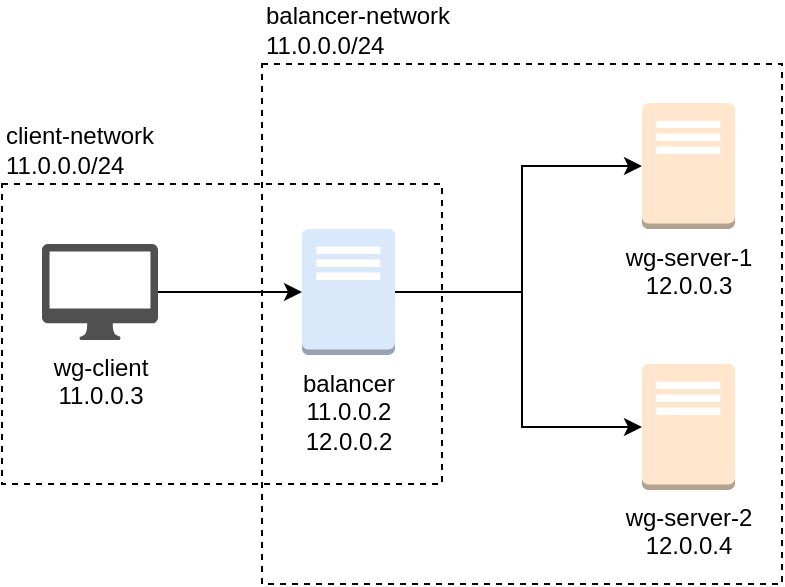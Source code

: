 <mxfile version="13.0.3" type="device" pages="3"><diagram id="ruymu6bcsmHEa1yuhjFZ" name="architecture"><mxGraphModel dx="813" dy="466" grid="1" gridSize="10" guides="1" tooltips="1" connect="1" arrows="1" fold="1" page="1" pageScale="1" pageWidth="827" pageHeight="1169" math="0" shadow="0"><root><mxCell id="0"/><mxCell id="1" parent="0"/><mxCell id="JOr59W8feROzlQE5hbAs-9" value="balancer-network&lt;br&gt;11.0.0.0/24" style="rounded=0;whiteSpace=wrap;html=1;fillColor=none;dashed=1;verticalAlign=bottom;labelPosition=center;verticalLabelPosition=top;align=left;" vertex="1" parent="1"><mxGeometry x="270" y="140" width="260" height="260" as="geometry"/></mxCell><mxCell id="JOr59W8feROzlQE5hbAs-8" value="client-network&lt;br&gt;11.0.0.0/24" style="rounded=0;whiteSpace=wrap;html=1;fillColor=none;dashed=1;verticalAlign=bottom;labelPosition=center;verticalLabelPosition=top;align=left;" vertex="1" parent="1"><mxGeometry x="140" y="200" width="220" height="150" as="geometry"/></mxCell><mxCell id="JOr59W8feROzlQE5hbAs-5" style="edgeStyle=orthogonalEdgeStyle;rounded=0;orthogonalLoop=1;jettySize=auto;html=1;entryX=0;entryY=0.5;entryDx=0;entryDy=0;entryPerimeter=0;" edge="1" parent="1" source="JOr59W8feROzlQE5hbAs-1" target="JOr59W8feROzlQE5hbAs-2"><mxGeometry relative="1" as="geometry"/></mxCell><mxCell id="JOr59W8feROzlQE5hbAs-1" value="wg-client&lt;br&gt;11.0.0.3" style="pointerEvents=1;shadow=0;dashed=0;html=1;strokeColor=none;fillColor=#505050;labelPosition=center;verticalLabelPosition=bottom;verticalAlign=top;outlineConnect=0;align=center;shape=mxgraph.office.devices.mac_client;" vertex="1" parent="1"><mxGeometry x="160" y="230" width="58" height="48" as="geometry"/></mxCell><mxCell id="JOr59W8feROzlQE5hbAs-6" style="edgeStyle=orthogonalEdgeStyle;rounded=0;orthogonalLoop=1;jettySize=auto;html=1;exitX=1;exitY=0.5;exitDx=0;exitDy=0;exitPerimeter=0;entryX=0;entryY=0.5;entryDx=0;entryDy=0;entryPerimeter=0;" edge="1" parent="1" source="JOr59W8feROzlQE5hbAs-2" target="JOr59W8feROzlQE5hbAs-3"><mxGeometry relative="1" as="geometry"><Array as="points"><mxPoint x="400" y="254"/><mxPoint x="400" y="191"/></Array></mxGeometry></mxCell><mxCell id="JOr59W8feROzlQE5hbAs-7" style="edgeStyle=orthogonalEdgeStyle;rounded=0;orthogonalLoop=1;jettySize=auto;html=1;exitX=1;exitY=0.5;exitDx=0;exitDy=0;exitPerimeter=0;entryX=0;entryY=0.5;entryDx=0;entryDy=0;entryPerimeter=0;" edge="1" parent="1" source="JOr59W8feROzlQE5hbAs-2" target="JOr59W8feROzlQE5hbAs-4"><mxGeometry relative="1" as="geometry"><Array as="points"><mxPoint x="400" y="254"/><mxPoint x="400" y="322"/></Array></mxGeometry></mxCell><mxCell id="JOr59W8feROzlQE5hbAs-2" value="balancer&lt;br&gt;11.0.0.2&lt;br&gt;12.0.0.2" style="outlineConnect=0;dashed=0;verticalLabelPosition=bottom;verticalAlign=top;align=center;html=1;shape=mxgraph.aws3.traditional_server;fillColor=#dae8fc;strokeColor=#6c8ebf;" vertex="1" parent="1"><mxGeometry x="290" y="222.5" width="46.5" height="63" as="geometry"/></mxCell><mxCell id="JOr59W8feROzlQE5hbAs-3" value="wg-server-1&lt;br&gt;12.0.0.3" style="outlineConnect=0;dashed=0;verticalLabelPosition=bottom;verticalAlign=top;align=center;html=1;shape=mxgraph.aws3.traditional_server;fillColor=#ffe6cc;strokeColor=#d79b00;" vertex="1" parent="1"><mxGeometry x="460" y="159.5" width="46.5" height="63" as="geometry"/></mxCell><mxCell id="JOr59W8feROzlQE5hbAs-4" value="wg-server-2&lt;br&gt;12.0.0.4" style="outlineConnect=0;dashed=0;verticalLabelPosition=bottom;verticalAlign=top;align=center;html=1;shape=mxgraph.aws3.traditional_server;fillColor=#ffe6cc;strokeColor=#d79b00;" vertex="1" parent="1"><mxGeometry x="460" y="290" width="46.5" height="63" as="geometry"/></mxCell></root></mxGraphModel></diagram><diagram id="Pg0mZ9ldBUCbwruaumvS" name="default-case"><mxGraphModel dx="813" dy="466" grid="1" gridSize="10" guides="1" tooltips="1" connect="1" arrows="1" fold="1" page="1" pageScale="1" pageWidth="827" pageHeight="1169" math="0" shadow="0"><root><mxCell id="CoGVGQB3QeDDm5yOkrcQ-0"/><mxCell id="CoGVGQB3QeDDm5yOkrcQ-1" parent="CoGVGQB3QeDDm5yOkrcQ-0"/><mxCell id="CoGVGQB3QeDDm5yOkrcQ-2" value="balancer-network&lt;br&gt;11.0.0.0/24" style="rounded=0;whiteSpace=wrap;html=1;fillColor=none;dashed=1;verticalAlign=bottom;labelPosition=center;verticalLabelPosition=top;align=left;" vertex="1" parent="CoGVGQB3QeDDm5yOkrcQ-1"><mxGeometry x="270" y="140" width="260" height="260" as="geometry"/></mxCell><mxCell id="CoGVGQB3QeDDm5yOkrcQ-3" value="client-network&lt;br&gt;11.0.0.0/24" style="rounded=0;whiteSpace=wrap;html=1;fillColor=none;dashed=1;verticalAlign=bottom;labelPosition=center;verticalLabelPosition=top;align=left;" vertex="1" parent="CoGVGQB3QeDDm5yOkrcQ-1"><mxGeometry x="140" y="200" width="220" height="150" as="geometry"/></mxCell><mxCell id="CoGVGQB3QeDDm5yOkrcQ-4" style="edgeStyle=orthogonalEdgeStyle;rounded=0;orthogonalLoop=1;jettySize=auto;html=1;entryX=0;entryY=0.5;entryDx=0;entryDy=0;entryPerimeter=0;" edge="1" parent="CoGVGQB3QeDDm5yOkrcQ-1" source="CoGVGQB3QeDDm5yOkrcQ-5" target="CoGVGQB3QeDDm5yOkrcQ-8"><mxGeometry relative="1" as="geometry"/></mxCell><mxCell id="CoGVGQB3QeDDm5yOkrcQ-5" value="wg-client&lt;br&gt;11.0.0.3" style="pointerEvents=1;shadow=0;dashed=0;html=1;strokeColor=none;fillColor=#505050;labelPosition=center;verticalLabelPosition=bottom;verticalAlign=top;outlineConnect=0;align=center;shape=mxgraph.office.devices.mac_client;" vertex="1" parent="CoGVGQB3QeDDm5yOkrcQ-1"><mxGeometry x="160" y="230" width="58" height="48" as="geometry"/></mxCell><mxCell id="CoGVGQB3QeDDm5yOkrcQ-6" style="edgeStyle=orthogonalEdgeStyle;rounded=0;orthogonalLoop=1;jettySize=auto;html=1;exitX=1;exitY=0.5;exitDx=0;exitDy=0;exitPerimeter=0;entryX=0;entryY=0.5;entryDx=0;entryDy=0;entryPerimeter=0;" edge="1" parent="CoGVGQB3QeDDm5yOkrcQ-1" source="CoGVGQB3QeDDm5yOkrcQ-8" target="CoGVGQB3QeDDm5yOkrcQ-9"><mxGeometry relative="1" as="geometry"><Array as="points"><mxPoint x="400" y="254"/><mxPoint x="400" y="191"/></Array></mxGeometry></mxCell><mxCell id="CoGVGQB3QeDDm5yOkrcQ-7" style="edgeStyle=orthogonalEdgeStyle;rounded=0;orthogonalLoop=1;jettySize=auto;html=1;exitX=1;exitY=0.5;exitDx=0;exitDy=0;exitPerimeter=0;entryX=0;entryY=0.5;entryDx=0;entryDy=0;entryPerimeter=0;" edge="1" parent="CoGVGQB3QeDDm5yOkrcQ-1" source="CoGVGQB3QeDDm5yOkrcQ-8" target="CoGVGQB3QeDDm5yOkrcQ-10"><mxGeometry relative="1" as="geometry"><Array as="points"><mxPoint x="400" y="254"/><mxPoint x="400" y="322"/></Array></mxGeometry></mxCell><mxCell id="CoGVGQB3QeDDm5yOkrcQ-8" value="balancer&lt;br&gt;11.0.0.2&lt;br&gt;12.0.0.2" style="outlineConnect=0;dashed=0;verticalLabelPosition=bottom;verticalAlign=top;align=center;html=1;shape=mxgraph.aws3.traditional_server;fillColor=#dae8fc;strokeColor=#6c8ebf;" vertex="1" parent="CoGVGQB3QeDDm5yOkrcQ-1"><mxGeometry x="290" y="222.5" width="46.5" height="63" as="geometry"/></mxCell><mxCell id="CoGVGQB3QeDDm5yOkrcQ-9" value="wg-server-1&lt;br&gt;12.0.0.3" style="outlineConnect=0;dashed=0;verticalLabelPosition=bottom;verticalAlign=top;align=center;html=1;shape=mxgraph.aws3.traditional_server;fillColor=#ffe6cc;strokeColor=#d79b00;" vertex="1" parent="CoGVGQB3QeDDm5yOkrcQ-1"><mxGeometry x="460" y="159.5" width="46.5" height="63" as="geometry"/></mxCell><mxCell id="CoGVGQB3QeDDm5yOkrcQ-10" value="wg-server-2&lt;br&gt;12.0.0.4" style="outlineConnect=0;dashed=0;verticalLabelPosition=bottom;verticalAlign=top;align=center;html=1;shape=mxgraph.aws3.traditional_server;fillColor=#ffe6cc;strokeColor=#d79b00;" vertex="1" parent="CoGVGQB3QeDDm5yOkrcQ-1"><mxGeometry x="460" y="290" width="46.5" height="63" as="geometry"/></mxCell><mxCell id="CoGVGQB3QeDDm5yOkrcQ-11" value="" style="shape=flexArrow;endArrow=classic;html=1;entryX=0.43;entryY=0.484;entryDx=0;entryDy=0;entryPerimeter=0;fillColor=#ffffff;exitX=0.364;exitY=0.267;exitDx=0;exitDy=0;exitPerimeter=0;" edge="1" parent="CoGVGQB3QeDDm5yOkrcQ-1" source="CoGVGQB3QeDDm5yOkrcQ-3" target="CoGVGQB3QeDDm5yOkrcQ-9"><mxGeometry width="50" height="50" relative="1" as="geometry"><mxPoint x="240" y="250" as="sourcePoint"/><mxPoint x="260" y="249" as="targetPoint"/><Array as="points"><mxPoint x="320" y="240"/></Array></mxGeometry></mxCell></root></mxGraphModel></diagram><diagram id="NBhOKHYhLPc96SI7EDuo" name="backup-case"><mxGraphModel dx="276" dy="158" grid="1" gridSize="10" guides="1" tooltips="1" connect="1" arrows="1" fold="1" page="1" pageScale="1" pageWidth="827" pageHeight="1169" math="0" shadow="0"><root><mxCell id="aJw0gxo3b_vxOdd3KRGp-0"/><mxCell id="aJw0gxo3b_vxOdd3KRGp-1" parent="aJw0gxo3b_vxOdd3KRGp-0"/><mxCell id="aJw0gxo3b_vxOdd3KRGp-2" value="balancer-network&lt;br&gt;11.0.0.0/24" style="rounded=0;whiteSpace=wrap;html=1;fillColor=none;dashed=1;verticalAlign=bottom;labelPosition=center;verticalLabelPosition=top;align=left;" vertex="1" parent="aJw0gxo3b_vxOdd3KRGp-1"><mxGeometry x="270" y="140" width="260" height="260" as="geometry"/></mxCell><mxCell id="aJw0gxo3b_vxOdd3KRGp-3" value="client-network&lt;br&gt;11.0.0.0/24" style="rounded=0;whiteSpace=wrap;html=1;fillColor=none;dashed=1;verticalAlign=bottom;labelPosition=center;verticalLabelPosition=top;align=left;" vertex="1" parent="aJw0gxo3b_vxOdd3KRGp-1"><mxGeometry x="140" y="200" width="220" height="150" as="geometry"/></mxCell><mxCell id="aJw0gxo3b_vxOdd3KRGp-4" style="edgeStyle=orthogonalEdgeStyle;rounded=0;orthogonalLoop=1;jettySize=auto;html=1;entryX=0;entryY=0.5;entryDx=0;entryDy=0;entryPerimeter=0;" edge="1" parent="aJw0gxo3b_vxOdd3KRGp-1" source="aJw0gxo3b_vxOdd3KRGp-5" target="aJw0gxo3b_vxOdd3KRGp-8"><mxGeometry relative="1" as="geometry"/></mxCell><mxCell id="aJw0gxo3b_vxOdd3KRGp-5" value="wg-client&lt;br&gt;11.0.0.3" style="pointerEvents=1;shadow=0;dashed=0;html=1;strokeColor=none;fillColor=#505050;labelPosition=center;verticalLabelPosition=bottom;verticalAlign=top;outlineConnect=0;align=center;shape=mxgraph.office.devices.mac_client;" vertex="1" parent="aJw0gxo3b_vxOdd3KRGp-1"><mxGeometry x="160" y="230" width="58" height="48" as="geometry"/></mxCell><mxCell id="aJw0gxo3b_vxOdd3KRGp-6" style="edgeStyle=orthogonalEdgeStyle;rounded=0;orthogonalLoop=1;jettySize=auto;html=1;exitX=1;exitY=0.5;exitDx=0;exitDy=0;exitPerimeter=0;entryX=0;entryY=0.5;entryDx=0;entryDy=0;entryPerimeter=0;" edge="1" parent="aJw0gxo3b_vxOdd3KRGp-1" source="aJw0gxo3b_vxOdd3KRGp-8" target="aJw0gxo3b_vxOdd3KRGp-9"><mxGeometry relative="1" as="geometry"><Array as="points"><mxPoint x="400" y="254"/><mxPoint x="400" y="191"/></Array></mxGeometry></mxCell><mxCell id="aJw0gxo3b_vxOdd3KRGp-7" style="edgeStyle=orthogonalEdgeStyle;rounded=0;orthogonalLoop=1;jettySize=auto;html=1;exitX=1;exitY=0.5;exitDx=0;exitDy=0;exitPerimeter=0;entryX=0;entryY=0.5;entryDx=0;entryDy=0;entryPerimeter=0;" edge="1" parent="aJw0gxo3b_vxOdd3KRGp-1" source="aJw0gxo3b_vxOdd3KRGp-8" target="aJw0gxo3b_vxOdd3KRGp-10"><mxGeometry relative="1" as="geometry"><Array as="points"><mxPoint x="400" y="254"/><mxPoint x="400" y="322"/></Array></mxGeometry></mxCell><mxCell id="aJw0gxo3b_vxOdd3KRGp-8" value="balancer&lt;br&gt;11.0.0.2&lt;br&gt;12.0.0.2" style="outlineConnect=0;dashed=0;verticalLabelPosition=bottom;verticalAlign=top;align=center;html=1;shape=mxgraph.aws3.traditional_server;fillColor=#dae8fc;strokeColor=#6c8ebf;" vertex="1" parent="aJw0gxo3b_vxOdd3KRGp-1"><mxGeometry x="290" y="222.5" width="46.5" height="63" as="geometry"/></mxCell><mxCell id="aJw0gxo3b_vxOdd3KRGp-9" value="wg-server-1&lt;br&gt;12.0.0.3" style="outlineConnect=0;dashed=0;verticalLabelPosition=bottom;verticalAlign=top;align=center;html=1;shape=mxgraph.aws3.traditional_server;fillColor=#f5f5f5;strokeColor=#666666;fontColor=#333333;opacity=65;" vertex="1" parent="aJw0gxo3b_vxOdd3KRGp-1"><mxGeometry x="460" y="159.5" width="46.5" height="63" as="geometry"/></mxCell><mxCell id="aJw0gxo3b_vxOdd3KRGp-10" value="wg-server-2&lt;br&gt;12.0.0.4" style="outlineConnect=0;dashed=0;verticalLabelPosition=bottom;verticalAlign=top;align=center;html=1;shape=mxgraph.aws3.traditional_server;fillColor=#ffe6cc;strokeColor=#d79b00;" vertex="1" parent="aJw0gxo3b_vxOdd3KRGp-1"><mxGeometry x="460" y="290" width="46.5" height="63" as="geometry"/></mxCell><mxCell id="aJw0gxo3b_vxOdd3KRGp-11" value="" style="shape=flexArrow;endArrow=classic;html=1;fillColor=#ffffff;" edge="1" parent="aJw0gxo3b_vxOdd3KRGp-1"><mxGeometry width="50" height="50" relative="1" as="geometry"><mxPoint x="220" y="270" as="sourcePoint"/><mxPoint x="460" y="330" as="targetPoint"/><Array as="points"><mxPoint x="320" y="270"/></Array></mxGeometry></mxCell><mxCell id="aJw0gxo3b_vxOdd3KRGp-12" value="" style="shape=cross;whiteSpace=wrap;html=1;fillColor=#FF6666;opacity=65;align=left;rotation=-45;" vertex="1" parent="aJw0gxo3b_vxOdd3KRGp-1"><mxGeometry x="463.25" y="171" width="40" height="40" as="geometry"/></mxCell></root></mxGraphModel></diagram></mxfile>